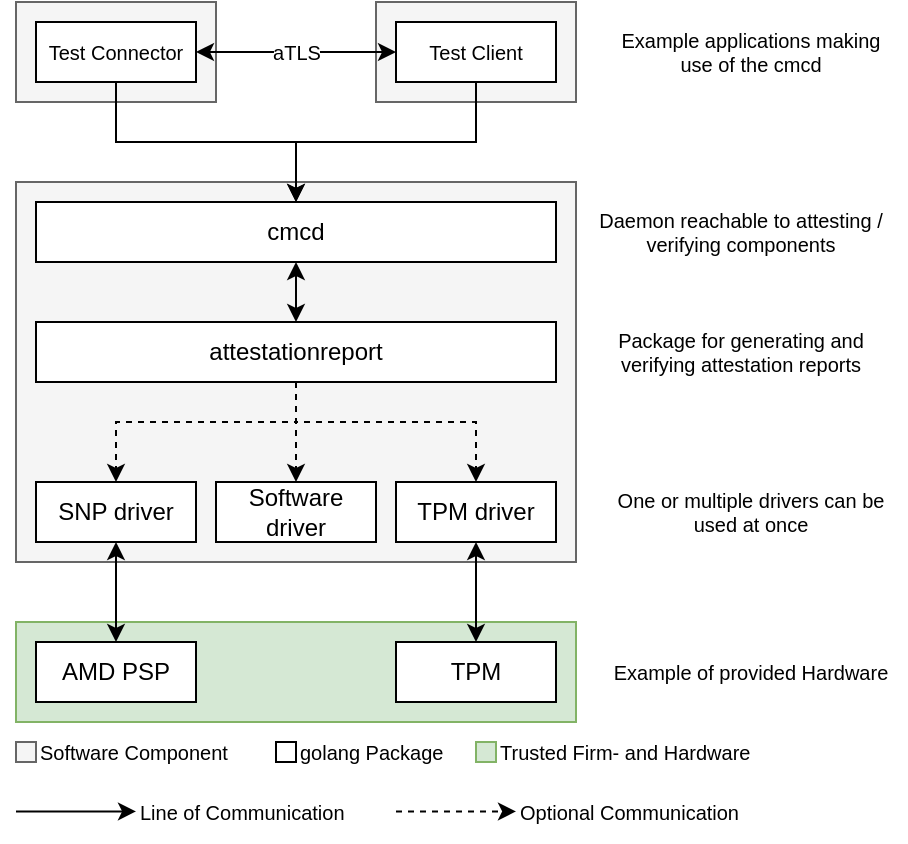 <mxfile version="18.0.7" type="device"><diagram id="4OHlktra853td-nATEaD" name="Page-1"><mxGraphModel dx="813" dy="469" grid="1" gridSize="10" guides="1" tooltips="1" connect="1" arrows="1" fold="1" page="1" pageScale="1" pageWidth="850" pageHeight="1100" math="0" shadow="0"><root><mxCell id="0"/><mxCell id="1" parent="0"/><mxCell id="NFTrpatYoSMDDnahwGzO-29" value="" style="rounded=0;whiteSpace=wrap;html=1;fontSize=10;fillColor=#d5e8d4;strokeColor=#82b366;" parent="1" vertex="1"><mxGeometry x="10" y="310" width="280" height="50" as="geometry"/></mxCell><mxCell id="NFTrpatYoSMDDnahwGzO-22" value="" style="rounded=0;whiteSpace=wrap;html=1;fontSize=10;fillColor=#f5f5f5;fontColor=#333333;strokeColor=#666666;" parent="1" vertex="1"><mxGeometry x="10" width="100" height="50" as="geometry"/></mxCell><mxCell id="NFTrpatYoSMDDnahwGzO-21" value="" style="rounded=0;whiteSpace=wrap;html=1;fontSize=10;fillColor=#f5f5f5;fontColor=#333333;strokeColor=#666666;" parent="1" vertex="1"><mxGeometry x="190" width="100" height="50" as="geometry"/></mxCell><mxCell id="NFTrpatYoSMDDnahwGzO-20" value="" style="rounded=0;whiteSpace=wrap;html=1;fontSize=10;fillColor=#f5f5f5;fontColor=#333333;strokeColor=#666666;" parent="1" vertex="1"><mxGeometry x="10" y="90" width="280" height="190" as="geometry"/></mxCell><mxCell id="NFTrpatYoSMDDnahwGzO-7" style="edgeStyle=orthogonalEdgeStyle;rounded=0;orthogonalLoop=1;jettySize=auto;html=1;exitX=0.5;exitY=1;exitDx=0;exitDy=0;entryX=0.5;entryY=0;entryDx=0;entryDy=0;dashed=1;" parent="1" source="NFTrpatYoSMDDnahwGzO-18" target="NFTrpatYoSMDDnahwGzO-5" edge="1"><mxGeometry relative="1" as="geometry"><mxPoint x="150.0" y="180" as="sourcePoint"/></mxGeometry></mxCell><mxCell id="NFTrpatYoSMDDnahwGzO-8" style="edgeStyle=orthogonalEdgeStyle;rounded=0;orthogonalLoop=1;jettySize=auto;html=1;exitX=0.5;exitY=1;exitDx=0;exitDy=0;entryX=0.5;entryY=0;entryDx=0;entryDy=0;dashed=1;" parent="1" source="NFTrpatYoSMDDnahwGzO-18" target="NFTrpatYoSMDDnahwGzO-6" edge="1"><mxGeometry relative="1" as="geometry"><mxPoint x="150.0" y="180" as="sourcePoint"/><Array as="points"><mxPoint x="150" y="210"/><mxPoint x="240" y="210"/></Array></mxGeometry></mxCell><mxCell id="NFTrpatYoSMDDnahwGzO-19" value="" style="edgeStyle=orthogonalEdgeStyle;rounded=0;orthogonalLoop=1;jettySize=auto;html=1;exitX=0.5;exitY=1;exitDx=0;exitDy=0;entryX=0.5;entryY=0;entryDx=0;entryDy=0;fontSize=10;startArrow=classic;startFill=1;labelBackgroundColor=#F5F5F5;" parent="1" source="NFTrpatYoSMDDnahwGzO-1" target="NFTrpatYoSMDDnahwGzO-18" edge="1"><mxGeometry relative="1" as="geometry"/></mxCell><mxCell id="NFTrpatYoSMDDnahwGzO-1" value="cmcd" style="rounded=0;whiteSpace=wrap;html=1;" parent="1" vertex="1"><mxGeometry x="20" y="100" width="260" height="30" as="geometry"/></mxCell><mxCell id="NFTrpatYoSMDDnahwGzO-33" value="" style="edgeStyle=orthogonalEdgeStyle;rounded=0;orthogonalLoop=1;jettySize=auto;html=1;exitX=0.5;exitY=1;exitDx=0;exitDy=0;entryX=0.5;entryY=0;entryDx=0;entryDy=0;labelBackgroundColor=#FFFFFF;fontSize=10;startArrow=classic;startFill=1;" parent="1" source="NFTrpatYoSMDDnahwGzO-2" target="NFTrpatYoSMDDnahwGzO-32" edge="1"><mxGeometry relative="1" as="geometry"/></mxCell><mxCell id="NFTrpatYoSMDDnahwGzO-2" value="SNP driver" style="rounded=0;whiteSpace=wrap;html=1;" parent="1" vertex="1"><mxGeometry x="20" y="240" width="80" height="30" as="geometry"/></mxCell><mxCell id="NFTrpatYoSMDDnahwGzO-5" value="Software driver" style="rounded=0;whiteSpace=wrap;html=1;" parent="1" vertex="1"><mxGeometry x="110" y="240" width="80" height="30" as="geometry"/></mxCell><mxCell id="NFTrpatYoSMDDnahwGzO-34" value="" style="edgeStyle=orthogonalEdgeStyle;rounded=0;orthogonalLoop=1;jettySize=auto;html=1;exitX=0.5;exitY=1;exitDx=0;exitDy=0;entryX=0.5;entryY=0;entryDx=0;entryDy=0;labelBackgroundColor=#FFFFFF;fontSize=10;startArrow=classic;startFill=1;" parent="1" source="NFTrpatYoSMDDnahwGzO-6" target="NFTrpatYoSMDDnahwGzO-31" edge="1"><mxGeometry relative="1" as="geometry"/></mxCell><mxCell id="NFTrpatYoSMDDnahwGzO-6" value="TPM driver" style="rounded=0;whiteSpace=wrap;html=1;" parent="1" vertex="1"><mxGeometry x="200" y="240" width="80" height="30" as="geometry"/></mxCell><mxCell id="NFTrpatYoSMDDnahwGzO-10" value="One or multiple drivers can be used at once" style="text;html=1;strokeColor=none;fillColor=none;align=center;verticalAlign=middle;whiteSpace=wrap;rounded=0;fontSize=10;" parent="1" vertex="1"><mxGeometry x="300" y="240" width="155" height="30" as="geometry"/></mxCell><mxCell id="NFTrpatYoSMDDnahwGzO-14" style="edgeStyle=orthogonalEdgeStyle;rounded=0;orthogonalLoop=1;jettySize=auto;html=1;exitX=0.5;exitY=1;exitDx=0;exitDy=0;entryX=0.5;entryY=0;entryDx=0;entryDy=0;fontSize=10;" parent="1" source="NFTrpatYoSMDDnahwGzO-12" target="NFTrpatYoSMDDnahwGzO-1" edge="1"><mxGeometry relative="1" as="geometry"/></mxCell><mxCell id="NFTrpatYoSMDDnahwGzO-17" value="aTLS" style="edgeStyle=orthogonalEdgeStyle;rounded=0;orthogonalLoop=1;jettySize=auto;html=1;exitX=1;exitY=0.5;exitDx=0;exitDy=0;entryX=0;entryY=0.5;entryDx=0;entryDy=0;fontSize=10;startArrow=classic;startFill=1;" parent="1" source="NFTrpatYoSMDDnahwGzO-12" target="NFTrpatYoSMDDnahwGzO-13" edge="1"><mxGeometry relative="1" as="geometry"/></mxCell><mxCell id="NFTrpatYoSMDDnahwGzO-12" value="Test Connector" style="rounded=0;whiteSpace=wrap;html=1;fontSize=10;" parent="1" vertex="1"><mxGeometry x="20" y="10" width="80" height="30" as="geometry"/></mxCell><mxCell id="NFTrpatYoSMDDnahwGzO-13" value="Test Client" style="rounded=0;whiteSpace=wrap;html=1;fontSize=10;" parent="1" vertex="1"><mxGeometry x="200" y="10" width="80" height="30" as="geometry"/></mxCell><mxCell id="NFTrpatYoSMDDnahwGzO-9" value="" style="edgeStyle=orthogonalEdgeStyle;rounded=0;orthogonalLoop=1;jettySize=auto;html=1;exitX=0.5;exitY=1;exitDx=0;exitDy=0;entryX=0.5;entryY=0;entryDx=0;entryDy=0;fontSize=10;" parent="1" source="NFTrpatYoSMDDnahwGzO-13" target="NFTrpatYoSMDDnahwGzO-1" edge="1"><mxGeometry x="0.538" relative="1" as="geometry"><mxPoint x="150.095" y="20" as="sourcePoint"/><mxPoint as="offset"/></mxGeometry></mxCell><mxCell id="NFTrpatYoSMDDnahwGzO-15" value="Daemon reachable to attesting / verifying components" style="text;html=1;strokeColor=none;fillColor=none;align=center;verticalAlign=middle;whiteSpace=wrap;rounded=0;fontSize=10;" parent="1" vertex="1"><mxGeometry x="300" y="100" width="145" height="30" as="geometry"/></mxCell><mxCell id="NFTrpatYoSMDDnahwGzO-16" value="Example applications making use of the cmcd" style="text;html=1;strokeColor=none;fillColor=none;align=center;verticalAlign=middle;whiteSpace=wrap;rounded=0;fontSize=10;" parent="1" vertex="1"><mxGeometry x="305" y="10" width="145" height="30" as="geometry"/></mxCell><mxCell id="NFTrpatYoSMDDnahwGzO-3" value="" style="edgeStyle=orthogonalEdgeStyle;rounded=0;orthogonalLoop=1;jettySize=auto;html=1;exitX=0.5;exitY=1;exitDx=0;exitDy=0;fontSize=10;labelBackgroundColor=#F5F5F5;dashed=1;" parent="1" source="NFTrpatYoSMDDnahwGzO-18" target="NFTrpatYoSMDDnahwGzO-2" edge="1"><mxGeometry x="-0.733" relative="1" as="geometry"><mxPoint x="150.0" y="180" as="sourcePoint"/><Array as="points"><mxPoint x="150" y="210"/><mxPoint x="60" y="210"/></Array><mxPoint as="offset"/></mxGeometry></mxCell><mxCell id="NFTrpatYoSMDDnahwGzO-18" value="attestationreport" style="rounded=0;whiteSpace=wrap;html=1;" parent="1" vertex="1"><mxGeometry x="20" y="160" width="260" height="30" as="geometry"/></mxCell><mxCell id="NFTrpatYoSMDDnahwGzO-23" value="" style="rounded=0;whiteSpace=wrap;html=1;fontSize=10;fillColor=#f5f5f5;fontColor=#333333;strokeColor=#666666;" parent="1" vertex="1"><mxGeometry x="10" y="370" width="10" height="10" as="geometry"/></mxCell><mxCell id="NFTrpatYoSMDDnahwGzO-24" value="Software Component" style="text;html=1;strokeColor=none;fillColor=none;align=left;verticalAlign=middle;whiteSpace=wrap;rounded=0;fontSize=10;" parent="1" vertex="1"><mxGeometry x="20" y="360" width="100" height="30" as="geometry"/></mxCell><mxCell id="NFTrpatYoSMDDnahwGzO-25" value="" style="rounded=0;whiteSpace=wrap;html=1;fontSize=10;" parent="1" vertex="1"><mxGeometry x="140" y="370" width="10" height="10" as="geometry"/></mxCell><mxCell id="NFTrpatYoSMDDnahwGzO-26" value="golang Package" style="text;html=1;strokeColor=none;fillColor=none;align=left;verticalAlign=middle;whiteSpace=wrap;rounded=0;fontSize=10;" parent="1" vertex="1"><mxGeometry x="150" y="360" width="80" height="30" as="geometry"/></mxCell><mxCell id="NFTrpatYoSMDDnahwGzO-31" value="TPM" style="rounded=0;whiteSpace=wrap;html=1;" parent="1" vertex="1"><mxGeometry x="200" y="320" width="80" height="30" as="geometry"/></mxCell><mxCell id="NFTrpatYoSMDDnahwGzO-32" value="AMD PSP" style="rounded=0;whiteSpace=wrap;html=1;" parent="1" vertex="1"><mxGeometry x="20" y="320" width="80" height="30" as="geometry"/></mxCell><mxCell id="NFTrpatYoSMDDnahwGzO-35" value="" style="rounded=0;whiteSpace=wrap;html=1;fontSize=10;fillColor=#d5e8d4;strokeColor=#82b366;" parent="1" vertex="1"><mxGeometry x="240" y="370" width="10" height="10" as="geometry"/></mxCell><mxCell id="NFTrpatYoSMDDnahwGzO-36" value="Trusted Firm- and Hardware" style="text;html=1;strokeColor=none;fillColor=none;align=left;verticalAlign=middle;whiteSpace=wrap;rounded=0;fontSize=10;" parent="1" vertex="1"><mxGeometry x="250" y="360" width="130" height="30" as="geometry"/></mxCell><mxCell id="NFTrpatYoSMDDnahwGzO-38" value="Package for generating and verifying attestation reports" style="text;html=1;strokeColor=none;fillColor=none;align=center;verticalAlign=middle;whiteSpace=wrap;rounded=0;fontSize=10;" parent="1" vertex="1"><mxGeometry x="300" y="160" width="145" height="30" as="geometry"/></mxCell><mxCell id="NFTrpatYoSMDDnahwGzO-40" value="Example of provided Hardware" style="text;html=1;strokeColor=none;fillColor=none;align=center;verticalAlign=middle;whiteSpace=wrap;rounded=0;fontSize=10;" parent="1" vertex="1"><mxGeometry x="300" y="320" width="155" height="30" as="geometry"/></mxCell><mxCell id="E1JUX0o9FTvqP_dnnZnt-1" value="" style="endArrow=classic;html=1;rounded=0;dashed=1;" edge="1" parent="1"><mxGeometry width="50" height="50" relative="1" as="geometry"><mxPoint x="200" y="404.71" as="sourcePoint"/><mxPoint x="260" y="404.71" as="targetPoint"/></mxGeometry></mxCell><mxCell id="E1JUX0o9FTvqP_dnnZnt-2" value="Optional Communication" style="text;html=1;strokeColor=none;fillColor=none;align=left;verticalAlign=middle;whiteSpace=wrap;rounded=0;fontSize=10;" vertex="1" parent="1"><mxGeometry x="260" y="390" width="120" height="30" as="geometry"/></mxCell><mxCell id="E1JUX0o9FTvqP_dnnZnt-3" value="" style="endArrow=classic;html=1;rounded=0;" edge="1" parent="1"><mxGeometry width="50" height="50" relative="1" as="geometry"><mxPoint x="10" y="404.71" as="sourcePoint"/><mxPoint x="70" y="404.71" as="targetPoint"/></mxGeometry></mxCell><mxCell id="E1JUX0o9FTvqP_dnnZnt-4" value="Line of Communication" style="text;html=1;strokeColor=none;fillColor=none;align=left;verticalAlign=middle;whiteSpace=wrap;rounded=0;fontSize=10;" vertex="1" parent="1"><mxGeometry x="70" y="390" width="120" height="30" as="geometry"/></mxCell></root></mxGraphModel></diagram></mxfile>